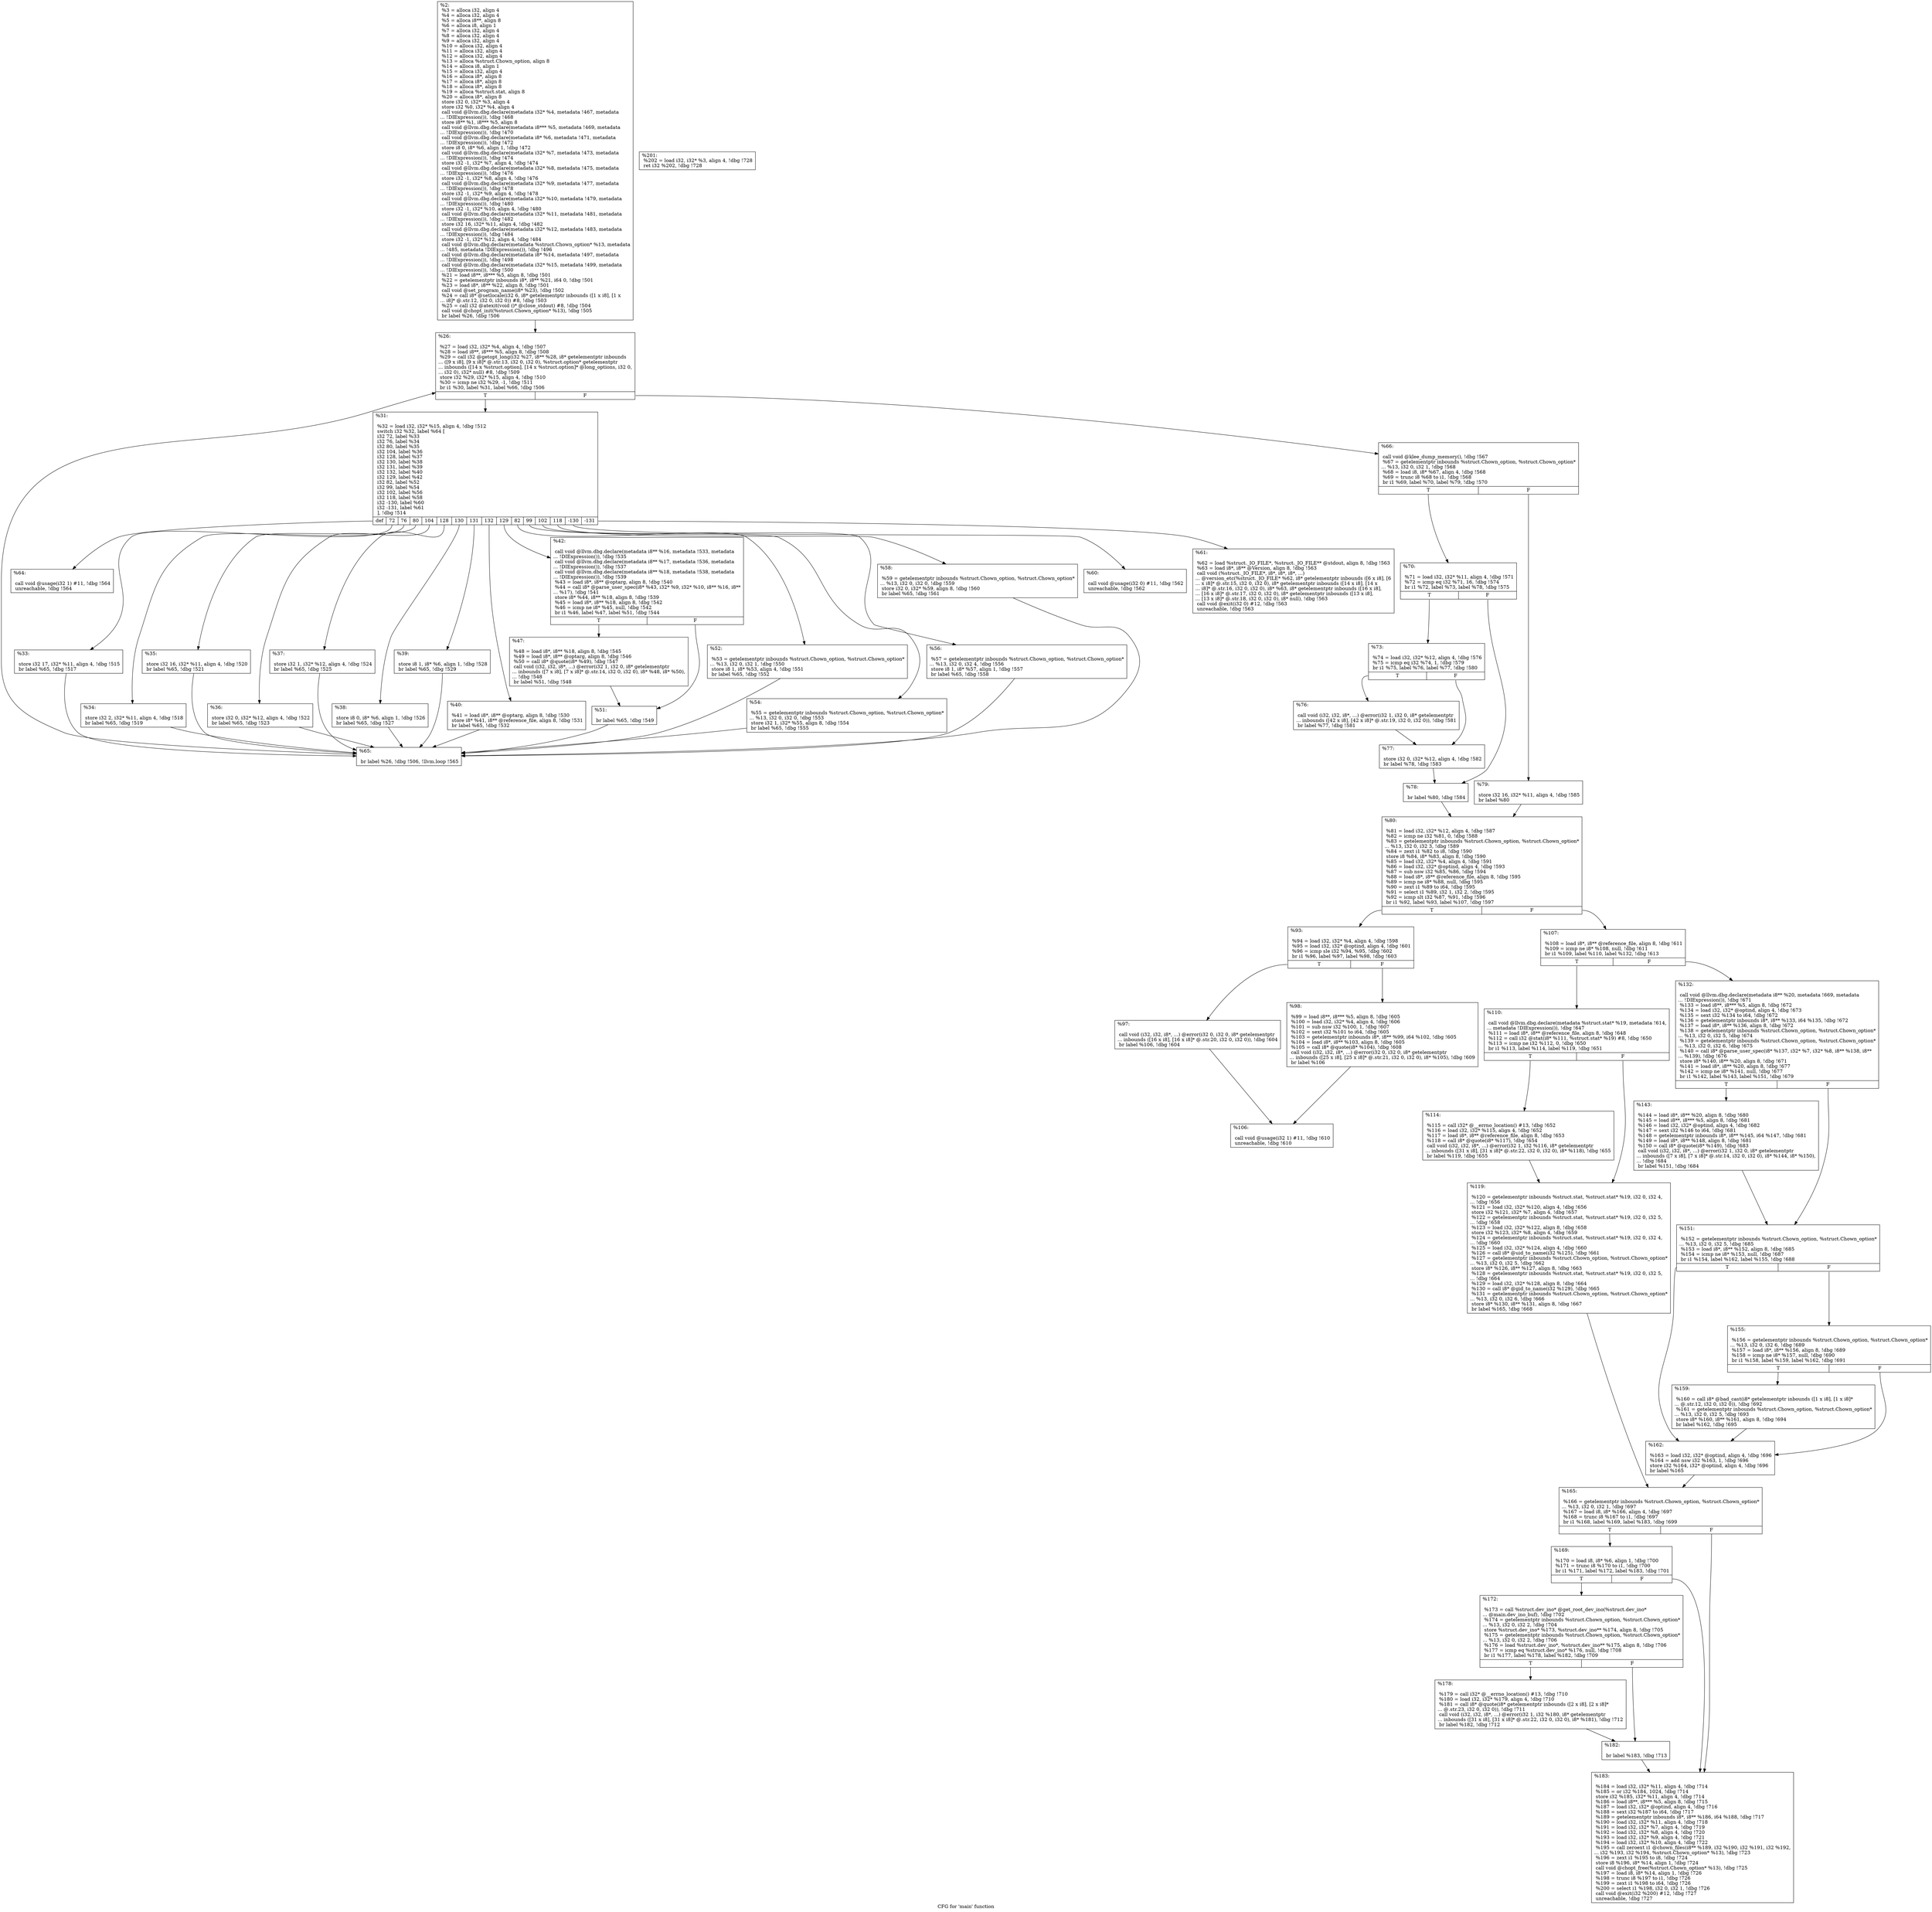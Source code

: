 digraph "CFG for 'main' function" {
	label="CFG for 'main' function";

	Node0x3b1cff0 [shape=record,label="{%2:\l  %3 = alloca i32, align 4\l  %4 = alloca i32, align 4\l  %5 = alloca i8**, align 8\l  %6 = alloca i8, align 1\l  %7 = alloca i32, align 4\l  %8 = alloca i32, align 4\l  %9 = alloca i32, align 4\l  %10 = alloca i32, align 4\l  %11 = alloca i32, align 4\l  %12 = alloca i32, align 4\l  %13 = alloca %struct.Chown_option, align 8\l  %14 = alloca i8, align 1\l  %15 = alloca i32, align 4\l  %16 = alloca i8*, align 8\l  %17 = alloca i8*, align 8\l  %18 = alloca i8*, align 8\l  %19 = alloca %struct.stat, align 8\l  %20 = alloca i8*, align 8\l  store i32 0, i32* %3, align 4\l  store i32 %0, i32* %4, align 4\l  call void @llvm.dbg.declare(metadata i32* %4, metadata !467, metadata\l... !DIExpression()), !dbg !468\l  store i8** %1, i8*** %5, align 8\l  call void @llvm.dbg.declare(metadata i8*** %5, metadata !469, metadata\l... !DIExpression()), !dbg !470\l  call void @llvm.dbg.declare(metadata i8* %6, metadata !471, metadata\l... !DIExpression()), !dbg !472\l  store i8 0, i8* %6, align 1, !dbg !472\l  call void @llvm.dbg.declare(metadata i32* %7, metadata !473, metadata\l... !DIExpression()), !dbg !474\l  store i32 -1, i32* %7, align 4, !dbg !474\l  call void @llvm.dbg.declare(metadata i32* %8, metadata !475, metadata\l... !DIExpression()), !dbg !476\l  store i32 -1, i32* %8, align 4, !dbg !476\l  call void @llvm.dbg.declare(metadata i32* %9, metadata !477, metadata\l... !DIExpression()), !dbg !478\l  store i32 -1, i32* %9, align 4, !dbg !478\l  call void @llvm.dbg.declare(metadata i32* %10, metadata !479, metadata\l... !DIExpression()), !dbg !480\l  store i32 -1, i32* %10, align 4, !dbg !480\l  call void @llvm.dbg.declare(metadata i32* %11, metadata !481, metadata\l... !DIExpression()), !dbg !482\l  store i32 16, i32* %11, align 4, !dbg !482\l  call void @llvm.dbg.declare(metadata i32* %12, metadata !483, metadata\l... !DIExpression()), !dbg !484\l  store i32 -1, i32* %12, align 4, !dbg !484\l  call void @llvm.dbg.declare(metadata %struct.Chown_option* %13, metadata\l... !485, metadata !DIExpression()), !dbg !496\l  call void @llvm.dbg.declare(metadata i8* %14, metadata !497, metadata\l... !DIExpression()), !dbg !498\l  call void @llvm.dbg.declare(metadata i32* %15, metadata !499, metadata\l... !DIExpression()), !dbg !500\l  %21 = load i8**, i8*** %5, align 8, !dbg !501\l  %22 = getelementptr inbounds i8*, i8** %21, i64 0, !dbg !501\l  %23 = load i8*, i8** %22, align 8, !dbg !501\l  call void @set_program_name(i8* %23), !dbg !502\l  %24 = call i8* @setlocale(i32 6, i8* getelementptr inbounds ([1 x i8], [1 x\l... i8]* @.str.12, i32 0, i32 0)) #8, !dbg !503\l  %25 = call i32 @atexit(void ()* @close_stdout) #8, !dbg !504\l  call void @chopt_init(%struct.Chown_option* %13), !dbg !505\l  br label %26, !dbg !506\l}"];
	Node0x3b1cff0 -> Node0x3b1d590;
	Node0x3b1d590 [shape=record,label="{%26:\l\l  %27 = load i32, i32* %4, align 4, !dbg !507\l  %28 = load i8**, i8*** %5, align 8, !dbg !508\l  %29 = call i32 @getopt_long(i32 %27, i8** %28, i8* getelementptr inbounds\l... ([9 x i8], [9 x i8]* @.str.13, i32 0, i32 0), %struct.option* getelementptr\l... inbounds ([14 x %struct.option], [14 x %struct.option]* @long_options, i32 0,\l... i32 0), i32* null) #8, !dbg !509\l  store i32 %29, i32* %15, align 4, !dbg !510\l  %30 = icmp ne i32 %29, -1, !dbg !511\l  br i1 %30, label %31, label %66, !dbg !506\l|{<s0>T|<s1>F}}"];
	Node0x3b1d590:s0 -> Node0x3b1d5e0;
	Node0x3b1d590:s1 -> Node0x3b1dc20;
	Node0x3b1d5e0 [shape=record,label="{%31:\l\l  %32 = load i32, i32* %15, align 4, !dbg !512\l  switch i32 %32, label %64 [\l    i32 72, label %33\l    i32 76, label %34\l    i32 80, label %35\l    i32 104, label %36\l    i32 128, label %37\l    i32 130, label %38\l    i32 131, label %39\l    i32 132, label %40\l    i32 129, label %42\l    i32 82, label %52\l    i32 99, label %54\l    i32 102, label %56\l    i32 118, label %58\l    i32 -130, label %60\l    i32 -131, label %61\l  ], !dbg !514\l|{<s0>def|<s1>72|<s2>76|<s3>80|<s4>104|<s5>128|<s6>130|<s7>131|<s8>132|<s9>129|<s10>82|<s11>99|<s12>102|<s13>118|<s14>-130|<s15>-131}}"];
	Node0x3b1d5e0:s0 -> Node0x3b1db80;
	Node0x3b1d5e0:s1 -> Node0x3b1d630;
	Node0x3b1d5e0:s2 -> Node0x3b1d680;
	Node0x3b1d5e0:s3 -> Node0x3b1d6d0;
	Node0x3b1d5e0:s4 -> Node0x3b1d720;
	Node0x3b1d5e0:s5 -> Node0x3b1d770;
	Node0x3b1d5e0:s6 -> Node0x3b1d7c0;
	Node0x3b1d5e0:s7 -> Node0x3b1d810;
	Node0x3b1d5e0:s8 -> Node0x3b1d860;
	Node0x3b1d5e0:s9 -> Node0x3b1d8b0;
	Node0x3b1d5e0:s10 -> Node0x3b1d9a0;
	Node0x3b1d5e0:s11 -> Node0x3b1d9f0;
	Node0x3b1d5e0:s12 -> Node0x3b1da40;
	Node0x3b1d5e0:s13 -> Node0x3b1da90;
	Node0x3b1d5e0:s14 -> Node0x3b1dae0;
	Node0x3b1d5e0:s15 -> Node0x3b1db30;
	Node0x3b1d630 [shape=record,label="{%33:\l\l  store i32 17, i32* %11, align 4, !dbg !515\l  br label %65, !dbg !517\l}"];
	Node0x3b1d630 -> Node0x3b1dbd0;
	Node0x3b1d680 [shape=record,label="{%34:\l\l  store i32 2, i32* %11, align 4, !dbg !518\l  br label %65, !dbg !519\l}"];
	Node0x3b1d680 -> Node0x3b1dbd0;
	Node0x3b1d6d0 [shape=record,label="{%35:\l\l  store i32 16, i32* %11, align 4, !dbg !520\l  br label %65, !dbg !521\l}"];
	Node0x3b1d6d0 -> Node0x3b1dbd0;
	Node0x3b1d720 [shape=record,label="{%36:\l\l  store i32 0, i32* %12, align 4, !dbg !522\l  br label %65, !dbg !523\l}"];
	Node0x3b1d720 -> Node0x3b1dbd0;
	Node0x3b1d770 [shape=record,label="{%37:\l\l  store i32 1, i32* %12, align 4, !dbg !524\l  br label %65, !dbg !525\l}"];
	Node0x3b1d770 -> Node0x3b1dbd0;
	Node0x3b1d7c0 [shape=record,label="{%38:\l\l  store i8 0, i8* %6, align 1, !dbg !526\l  br label %65, !dbg !527\l}"];
	Node0x3b1d7c0 -> Node0x3b1dbd0;
	Node0x3b1d810 [shape=record,label="{%39:\l\l  store i8 1, i8* %6, align 1, !dbg !528\l  br label %65, !dbg !529\l}"];
	Node0x3b1d810 -> Node0x3b1dbd0;
	Node0x3b1d860 [shape=record,label="{%40:\l\l  %41 = load i8*, i8** @optarg, align 8, !dbg !530\l  store i8* %41, i8** @reference_file, align 8, !dbg !531\l  br label %65, !dbg !532\l}"];
	Node0x3b1d860 -> Node0x3b1dbd0;
	Node0x3b1d8b0 [shape=record,label="{%42:\l\l  call void @llvm.dbg.declare(metadata i8** %16, metadata !533, metadata\l... !DIExpression()), !dbg !535\l  call void @llvm.dbg.declare(metadata i8** %17, metadata !536, metadata\l... !DIExpression()), !dbg !537\l  call void @llvm.dbg.declare(metadata i8** %18, metadata !538, metadata\l... !DIExpression()), !dbg !539\l  %43 = load i8*, i8** @optarg, align 8, !dbg !540\l  %44 = call i8* @parse_user_spec(i8* %43, i32* %9, i32* %10, i8** %16, i8**\l... %17), !dbg !541\l  store i8* %44, i8** %18, align 8, !dbg !539\l  %45 = load i8*, i8** %18, align 8, !dbg !542\l  %46 = icmp ne i8* %45, null, !dbg !542\l  br i1 %46, label %47, label %51, !dbg !544\l|{<s0>T|<s1>F}}"];
	Node0x3b1d8b0:s0 -> Node0x3b1d900;
	Node0x3b1d8b0:s1 -> Node0x3b1d950;
	Node0x3b1d900 [shape=record,label="{%47:\l\l  %48 = load i8*, i8** %18, align 8, !dbg !545\l  %49 = load i8*, i8** @optarg, align 8, !dbg !546\l  %50 = call i8* @quote(i8* %49), !dbg !547\l  call void (i32, i32, i8*, ...) @error(i32 1, i32 0, i8* getelementptr\l... inbounds ([7 x i8], [7 x i8]* @.str.14, i32 0, i32 0), i8* %48, i8* %50),\l... !dbg !548\l  br label %51, !dbg !548\l}"];
	Node0x3b1d900 -> Node0x3b1d950;
	Node0x3b1d950 [shape=record,label="{%51:\l\l  br label %65, !dbg !549\l}"];
	Node0x3b1d950 -> Node0x3b1dbd0;
	Node0x3b1d9a0 [shape=record,label="{%52:\l\l  %53 = getelementptr inbounds %struct.Chown_option, %struct.Chown_option*\l... %13, i32 0, i32 1, !dbg !550\l  store i8 1, i8* %53, align 4, !dbg !551\l  br label %65, !dbg !552\l}"];
	Node0x3b1d9a0 -> Node0x3b1dbd0;
	Node0x3b1d9f0 [shape=record,label="{%54:\l\l  %55 = getelementptr inbounds %struct.Chown_option, %struct.Chown_option*\l... %13, i32 0, i32 0, !dbg !553\l  store i32 1, i32* %55, align 8, !dbg !554\l  br label %65, !dbg !555\l}"];
	Node0x3b1d9f0 -> Node0x3b1dbd0;
	Node0x3b1da40 [shape=record,label="{%56:\l\l  %57 = getelementptr inbounds %struct.Chown_option, %struct.Chown_option*\l... %13, i32 0, i32 4, !dbg !556\l  store i8 1, i8* %57, align 1, !dbg !557\l  br label %65, !dbg !558\l}"];
	Node0x3b1da40 -> Node0x3b1dbd0;
	Node0x3b1da90 [shape=record,label="{%58:\l\l  %59 = getelementptr inbounds %struct.Chown_option, %struct.Chown_option*\l... %13, i32 0, i32 0, !dbg !559\l  store i32 0, i32* %59, align 8, !dbg !560\l  br label %65, !dbg !561\l}"];
	Node0x3b1da90 -> Node0x3b1dbd0;
	Node0x3b1dae0 [shape=record,label="{%60:\l\l  call void @usage(i32 0) #11, !dbg !562\l  unreachable, !dbg !562\l}"];
	Node0x3b1db30 [shape=record,label="{%61:\l\l  %62 = load %struct._IO_FILE*, %struct._IO_FILE** @stdout, align 8, !dbg !563\l  %63 = load i8*, i8** @Version, align 8, !dbg !563\l  call void (%struct._IO_FILE*, i8*, i8*, i8*, ...)\l... @version_etc(%struct._IO_FILE* %62, i8* getelementptr inbounds ([6 x i8], [6\l... x i8]* @.str.15, i32 0, i32 0), i8* getelementptr inbounds ([14 x i8], [14 x\l... i8]* @.str.16, i32 0, i32 0), i8* %63, i8* getelementptr inbounds ([16 x i8],\l... [16 x i8]* @.str.17, i32 0, i32 0), i8* getelementptr inbounds ([13 x i8],\l... [13 x i8]* @.str.18, i32 0, i32 0), i8* null), !dbg !563\l  call void @exit(i32 0) #12, !dbg !563\l  unreachable, !dbg !563\l}"];
	Node0x3b1db80 [shape=record,label="{%64:\l\l  call void @usage(i32 1) #11, !dbg !564\l  unreachable, !dbg !564\l}"];
	Node0x3b1dbd0 [shape=record,label="{%65:\l\l  br label %26, !dbg !506, !llvm.loop !565\l}"];
	Node0x3b1dbd0 -> Node0x3b1d590;
	Node0x3b1dc20 [shape=record,label="{%66:\l\l  call void @klee_dump_memory(), !dbg !567\l  %67 = getelementptr inbounds %struct.Chown_option, %struct.Chown_option*\l... %13, i32 0, i32 1, !dbg !568\l  %68 = load i8, i8* %67, align 4, !dbg !568\l  %69 = trunc i8 %68 to i1, !dbg !568\l  br i1 %69, label %70, label %79, !dbg !570\l|{<s0>T|<s1>F}}"];
	Node0x3b1dc20:s0 -> Node0x3b1dc70;
	Node0x3b1dc20:s1 -> Node0x3b1de00;
	Node0x3b1dc70 [shape=record,label="{%70:\l\l  %71 = load i32, i32* %11, align 4, !dbg !571\l  %72 = icmp eq i32 %71, 16, !dbg !574\l  br i1 %72, label %73, label %78, !dbg !575\l|{<s0>T|<s1>F}}"];
	Node0x3b1dc70:s0 -> Node0x3b1dcc0;
	Node0x3b1dc70:s1 -> Node0x3b1ddb0;
	Node0x3b1dcc0 [shape=record,label="{%73:\l\l  %74 = load i32, i32* %12, align 4, !dbg !576\l  %75 = icmp eq i32 %74, 1, !dbg !579\l  br i1 %75, label %76, label %77, !dbg !580\l|{<s0>T|<s1>F}}"];
	Node0x3b1dcc0:s0 -> Node0x3b1dd10;
	Node0x3b1dcc0:s1 -> Node0x3b1dd60;
	Node0x3b1dd10 [shape=record,label="{%76:\l\l  call void (i32, i32, i8*, ...) @error(i32 1, i32 0, i8* getelementptr\l... inbounds ([42 x i8], [42 x i8]* @.str.19, i32 0, i32 0)), !dbg !581\l  br label %77, !dbg !581\l}"];
	Node0x3b1dd10 -> Node0x3b1dd60;
	Node0x3b1dd60 [shape=record,label="{%77:\l\l  store i32 0, i32* %12, align 4, !dbg !582\l  br label %78, !dbg !583\l}"];
	Node0x3b1dd60 -> Node0x3b1ddb0;
	Node0x3b1ddb0 [shape=record,label="{%78:\l\l  br label %80, !dbg !584\l}"];
	Node0x3b1ddb0 -> Node0x3b1de50;
	Node0x3b1de00 [shape=record,label="{%79:\l\l  store i32 16, i32* %11, align 4, !dbg !585\l  br label %80\l}"];
	Node0x3b1de00 -> Node0x3b1de50;
	Node0x3b1de50 [shape=record,label="{%80:\l\l  %81 = load i32, i32* %12, align 4, !dbg !587\l  %82 = icmp ne i32 %81, 0, !dbg !588\l  %83 = getelementptr inbounds %struct.Chown_option, %struct.Chown_option*\l... %13, i32 0, i32 3, !dbg !589\l  %84 = zext i1 %82 to i8, !dbg !590\l  store i8 %84, i8* %83, align 8, !dbg !590\l  %85 = load i32, i32* %4, align 4, !dbg !591\l  %86 = load i32, i32* @optind, align 4, !dbg !593\l  %87 = sub nsw i32 %85, %86, !dbg !594\l  %88 = load i8*, i8** @reference_file, align 8, !dbg !595\l  %89 = icmp ne i8* %88, null, !dbg !595\l  %90 = zext i1 %89 to i64, !dbg !595\l  %91 = select i1 %89, i32 1, i32 2, !dbg !595\l  %92 = icmp slt i32 %87, %91, !dbg !596\l  br i1 %92, label %93, label %107, !dbg !597\l|{<s0>T|<s1>F}}"];
	Node0x3b1de50:s0 -> Node0x3b1dea0;
	Node0x3b1de50:s1 -> Node0x3b1dfe0;
	Node0x3b1dea0 [shape=record,label="{%93:\l\l  %94 = load i32, i32* %4, align 4, !dbg !598\l  %95 = load i32, i32* @optind, align 4, !dbg !601\l  %96 = icmp sle i32 %94, %95, !dbg !602\l  br i1 %96, label %97, label %98, !dbg !603\l|{<s0>T|<s1>F}}"];
	Node0x3b1dea0:s0 -> Node0x3b1def0;
	Node0x3b1dea0:s1 -> Node0x3b1df40;
	Node0x3b1def0 [shape=record,label="{%97:\l\l  call void (i32, i32, i8*, ...) @error(i32 0, i32 0, i8* getelementptr\l... inbounds ([16 x i8], [16 x i8]* @.str.20, i32 0, i32 0)), !dbg !604\l  br label %106, !dbg !604\l}"];
	Node0x3b1def0 -> Node0x3b1df90;
	Node0x3b1df40 [shape=record,label="{%98:\l\l  %99 = load i8**, i8*** %5, align 8, !dbg !605\l  %100 = load i32, i32* %4, align 4, !dbg !606\l  %101 = sub nsw i32 %100, 1, !dbg !607\l  %102 = sext i32 %101 to i64, !dbg !605\l  %103 = getelementptr inbounds i8*, i8** %99, i64 %102, !dbg !605\l  %104 = load i8*, i8** %103, align 8, !dbg !605\l  %105 = call i8* @quote(i8* %104), !dbg !608\l  call void (i32, i32, i8*, ...) @error(i32 0, i32 0, i8* getelementptr\l... inbounds ([25 x i8], [25 x i8]* @.str.21, i32 0, i32 0), i8* %105), !dbg !609\l  br label %106\l}"];
	Node0x3b1df40 -> Node0x3b1df90;
	Node0x3b1df90 [shape=record,label="{%106:\l\l  call void @usage(i32 1) #11, !dbg !610\l  unreachable, !dbg !610\l}"];
	Node0x3b1dfe0 [shape=record,label="{%107:\l\l  %108 = load i8*, i8** @reference_file, align 8, !dbg !611\l  %109 = icmp ne i8* %108, null, !dbg !611\l  br i1 %109, label %110, label %132, !dbg !613\l|{<s0>T|<s1>F}}"];
	Node0x3b1dfe0:s0 -> Node0x3b1e030;
	Node0x3b1dfe0:s1 -> Node0x3b1e120;
	Node0x3b1e030 [shape=record,label="{%110:\l\l  call void @llvm.dbg.declare(metadata %struct.stat* %19, metadata !614,\l... metadata !DIExpression()), !dbg !647\l  %111 = load i8*, i8** @reference_file, align 8, !dbg !648\l  %112 = call i32 @stat(i8* %111, %struct.stat* %19) #8, !dbg !650\l  %113 = icmp ne i32 %112, 0, !dbg !650\l  br i1 %113, label %114, label %119, !dbg !651\l|{<s0>T|<s1>F}}"];
	Node0x3b1e030:s0 -> Node0x3b1e080;
	Node0x3b1e030:s1 -> Node0x3b1e0d0;
	Node0x3b1e080 [shape=record,label="{%114:\l\l  %115 = call i32* @__errno_location() #13, !dbg !652\l  %116 = load i32, i32* %115, align 4, !dbg !652\l  %117 = load i8*, i8** @reference_file, align 8, !dbg !653\l  %118 = call i8* @quote(i8* %117), !dbg !654\l  call void (i32, i32, i8*, ...) @error(i32 1, i32 %116, i8* getelementptr\l... inbounds ([31 x i8], [31 x i8]* @.str.22, i32 0, i32 0), i8* %118), !dbg !655\l  br label %119, !dbg !655\l}"];
	Node0x3b1e080 -> Node0x3b1e0d0;
	Node0x3b1e0d0 [shape=record,label="{%119:\l\l  %120 = getelementptr inbounds %struct.stat, %struct.stat* %19, i32 0, i32 4,\l... !dbg !656\l  %121 = load i32, i32* %120, align 4, !dbg !656\l  store i32 %121, i32* %7, align 4, !dbg !657\l  %122 = getelementptr inbounds %struct.stat, %struct.stat* %19, i32 0, i32 5,\l... !dbg !658\l  %123 = load i32, i32* %122, align 8, !dbg !658\l  store i32 %123, i32* %8, align 4, !dbg !659\l  %124 = getelementptr inbounds %struct.stat, %struct.stat* %19, i32 0, i32 4,\l... !dbg !660\l  %125 = load i32, i32* %124, align 4, !dbg !660\l  %126 = call i8* @uid_to_name(i32 %125), !dbg !661\l  %127 = getelementptr inbounds %struct.Chown_option, %struct.Chown_option*\l... %13, i32 0, i32 5, !dbg !662\l  store i8* %126, i8** %127, align 8, !dbg !663\l  %128 = getelementptr inbounds %struct.stat, %struct.stat* %19, i32 0, i32 5,\l... !dbg !664\l  %129 = load i32, i32* %128, align 8, !dbg !664\l  %130 = call i8* @gid_to_name(i32 %129), !dbg !665\l  %131 = getelementptr inbounds %struct.Chown_option, %struct.Chown_option*\l... %13, i32 0, i32 6, !dbg !666\l  store i8* %130, i8** %131, align 8, !dbg !667\l  br label %165, !dbg !668\l}"];
	Node0x3b1e0d0 -> Node0x3b1e300;
	Node0x3b1e120 [shape=record,label="{%132:\l\l  call void @llvm.dbg.declare(metadata i8** %20, metadata !669, metadata\l... !DIExpression()), !dbg !671\l  %133 = load i8**, i8*** %5, align 8, !dbg !672\l  %134 = load i32, i32* @optind, align 4, !dbg !673\l  %135 = sext i32 %134 to i64, !dbg !672\l  %136 = getelementptr inbounds i8*, i8** %133, i64 %135, !dbg !672\l  %137 = load i8*, i8** %136, align 8, !dbg !672\l  %138 = getelementptr inbounds %struct.Chown_option, %struct.Chown_option*\l... %13, i32 0, i32 5, !dbg !674\l  %139 = getelementptr inbounds %struct.Chown_option, %struct.Chown_option*\l... %13, i32 0, i32 6, !dbg !675\l  %140 = call i8* @parse_user_spec(i8* %137, i32* %7, i32* %8, i8** %138, i8**\l... %139), !dbg !676\l  store i8* %140, i8** %20, align 8, !dbg !671\l  %141 = load i8*, i8** %20, align 8, !dbg !677\l  %142 = icmp ne i8* %141, null, !dbg !677\l  br i1 %142, label %143, label %151, !dbg !679\l|{<s0>T|<s1>F}}"];
	Node0x3b1e120:s0 -> Node0x3b1e170;
	Node0x3b1e120:s1 -> Node0x3b1e1c0;
	Node0x3b1e170 [shape=record,label="{%143:\l\l  %144 = load i8*, i8** %20, align 8, !dbg !680\l  %145 = load i8**, i8*** %5, align 8, !dbg !681\l  %146 = load i32, i32* @optind, align 4, !dbg !682\l  %147 = sext i32 %146 to i64, !dbg !681\l  %148 = getelementptr inbounds i8*, i8** %145, i64 %147, !dbg !681\l  %149 = load i8*, i8** %148, align 8, !dbg !681\l  %150 = call i8* @quote(i8* %149), !dbg !683\l  call void (i32, i32, i8*, ...) @error(i32 1, i32 0, i8* getelementptr\l... inbounds ([7 x i8], [7 x i8]* @.str.14, i32 0, i32 0), i8* %144, i8* %150),\l... !dbg !684\l  br label %151, !dbg !684\l}"];
	Node0x3b1e170 -> Node0x3b1e1c0;
	Node0x3b1e1c0 [shape=record,label="{%151:\l\l  %152 = getelementptr inbounds %struct.Chown_option, %struct.Chown_option*\l... %13, i32 0, i32 5, !dbg !685\l  %153 = load i8*, i8** %152, align 8, !dbg !685\l  %154 = icmp ne i8* %153, null, !dbg !687\l  br i1 %154, label %162, label %155, !dbg !688\l|{<s0>T|<s1>F}}"];
	Node0x3b1e1c0:s0 -> Node0x3b1e2b0;
	Node0x3b1e1c0:s1 -> Node0x3b1e210;
	Node0x3b1e210 [shape=record,label="{%155:\l\l  %156 = getelementptr inbounds %struct.Chown_option, %struct.Chown_option*\l... %13, i32 0, i32 6, !dbg !689\l  %157 = load i8*, i8** %156, align 8, !dbg !689\l  %158 = icmp ne i8* %157, null, !dbg !690\l  br i1 %158, label %159, label %162, !dbg !691\l|{<s0>T|<s1>F}}"];
	Node0x3b1e210:s0 -> Node0x3b1e260;
	Node0x3b1e210:s1 -> Node0x3b1e2b0;
	Node0x3b1e260 [shape=record,label="{%159:\l\l  %160 = call i8* @bad_cast(i8* getelementptr inbounds ([1 x i8], [1 x i8]*\l... @.str.12, i32 0, i32 0)), !dbg !692\l  %161 = getelementptr inbounds %struct.Chown_option, %struct.Chown_option*\l... %13, i32 0, i32 5, !dbg !693\l  store i8* %160, i8** %161, align 8, !dbg !694\l  br label %162, !dbg !695\l}"];
	Node0x3b1e260 -> Node0x3b1e2b0;
	Node0x3b1e2b0 [shape=record,label="{%162:\l\l  %163 = load i32, i32* @optind, align 4, !dbg !696\l  %164 = add nsw i32 %163, 1, !dbg !696\l  store i32 %164, i32* @optind, align 4, !dbg !696\l  br label %165\l}"];
	Node0x3b1e2b0 -> Node0x3b1e300;
	Node0x3b1e300 [shape=record,label="{%165:\l\l  %166 = getelementptr inbounds %struct.Chown_option, %struct.Chown_option*\l... %13, i32 0, i32 1, !dbg !697\l  %167 = load i8, i8* %166, align 4, !dbg !697\l  %168 = trunc i8 %167 to i1, !dbg !697\l  br i1 %168, label %169, label %183, !dbg !699\l|{<s0>T|<s1>F}}"];
	Node0x3b1e300:s0 -> Node0x3b1e350;
	Node0x3b1e300:s1 -> Node0x3b1e490;
	Node0x3b1e350 [shape=record,label="{%169:\l\l  %170 = load i8, i8* %6, align 1, !dbg !700\l  %171 = trunc i8 %170 to i1, !dbg !700\l  br i1 %171, label %172, label %183, !dbg !701\l|{<s0>T|<s1>F}}"];
	Node0x3b1e350:s0 -> Node0x3b1e3a0;
	Node0x3b1e350:s1 -> Node0x3b1e490;
	Node0x3b1e3a0 [shape=record,label="{%172:\l\l  %173 = call %struct.dev_ino* @get_root_dev_ino(%struct.dev_ino*\l... @main.dev_ino_buf), !dbg !702\l  %174 = getelementptr inbounds %struct.Chown_option, %struct.Chown_option*\l... %13, i32 0, i32 2, !dbg !704\l  store %struct.dev_ino* %173, %struct.dev_ino** %174, align 8, !dbg !705\l  %175 = getelementptr inbounds %struct.Chown_option, %struct.Chown_option*\l... %13, i32 0, i32 2, !dbg !706\l  %176 = load %struct.dev_ino*, %struct.dev_ino** %175, align 8, !dbg !706\l  %177 = icmp eq %struct.dev_ino* %176, null, !dbg !708\l  br i1 %177, label %178, label %182, !dbg !709\l|{<s0>T|<s1>F}}"];
	Node0x3b1e3a0:s0 -> Node0x3b1e3f0;
	Node0x3b1e3a0:s1 -> Node0x3b1e440;
	Node0x3b1e3f0 [shape=record,label="{%178:\l\l  %179 = call i32* @__errno_location() #13, !dbg !710\l  %180 = load i32, i32* %179, align 4, !dbg !710\l  %181 = call i8* @quote(i8* getelementptr inbounds ([2 x i8], [2 x i8]*\l... @.str.23, i32 0, i32 0)), !dbg !711\l  call void (i32, i32, i8*, ...) @error(i32 1, i32 %180, i8* getelementptr\l... inbounds ([31 x i8], [31 x i8]* @.str.22, i32 0, i32 0), i8* %181), !dbg !712\l  br label %182, !dbg !712\l}"];
	Node0x3b1e3f0 -> Node0x3b1e440;
	Node0x3b1e440 [shape=record,label="{%182:\l\l  br label %183, !dbg !713\l}"];
	Node0x3b1e440 -> Node0x3b1e490;
	Node0x3b1e490 [shape=record,label="{%183:\l\l  %184 = load i32, i32* %11, align 4, !dbg !714\l  %185 = or i32 %184, 1024, !dbg !714\l  store i32 %185, i32* %11, align 4, !dbg !714\l  %186 = load i8**, i8*** %5, align 8, !dbg !715\l  %187 = load i32, i32* @optind, align 4, !dbg !716\l  %188 = sext i32 %187 to i64, !dbg !717\l  %189 = getelementptr inbounds i8*, i8** %186, i64 %188, !dbg !717\l  %190 = load i32, i32* %11, align 4, !dbg !718\l  %191 = load i32, i32* %7, align 4, !dbg !719\l  %192 = load i32, i32* %8, align 4, !dbg !720\l  %193 = load i32, i32* %9, align 4, !dbg !721\l  %194 = load i32, i32* %10, align 4, !dbg !722\l  %195 = call zeroext i1 @chown_files(i8** %189, i32 %190, i32 %191, i32 %192,\l... i32 %193, i32 %194, %struct.Chown_option* %13), !dbg !723\l  %196 = zext i1 %195 to i8, !dbg !724\l  store i8 %196, i8* %14, align 1, !dbg !724\l  call void @chopt_free(%struct.Chown_option* %13), !dbg !725\l  %197 = load i8, i8* %14, align 1, !dbg !726\l  %198 = trunc i8 %197 to i1, !dbg !726\l  %199 = zext i1 %198 to i64, !dbg !726\l  %200 = select i1 %198, i32 0, i32 1, !dbg !726\l  call void @exit(i32 %200) #12, !dbg !727\l  unreachable, !dbg !727\l}"];
	Node0x3b1e4e0 [shape=record,label="{%201:                                                  \l  %202 = load i32, i32* %3, align 4, !dbg !728\l  ret i32 %202, !dbg !728\l}"];
}
